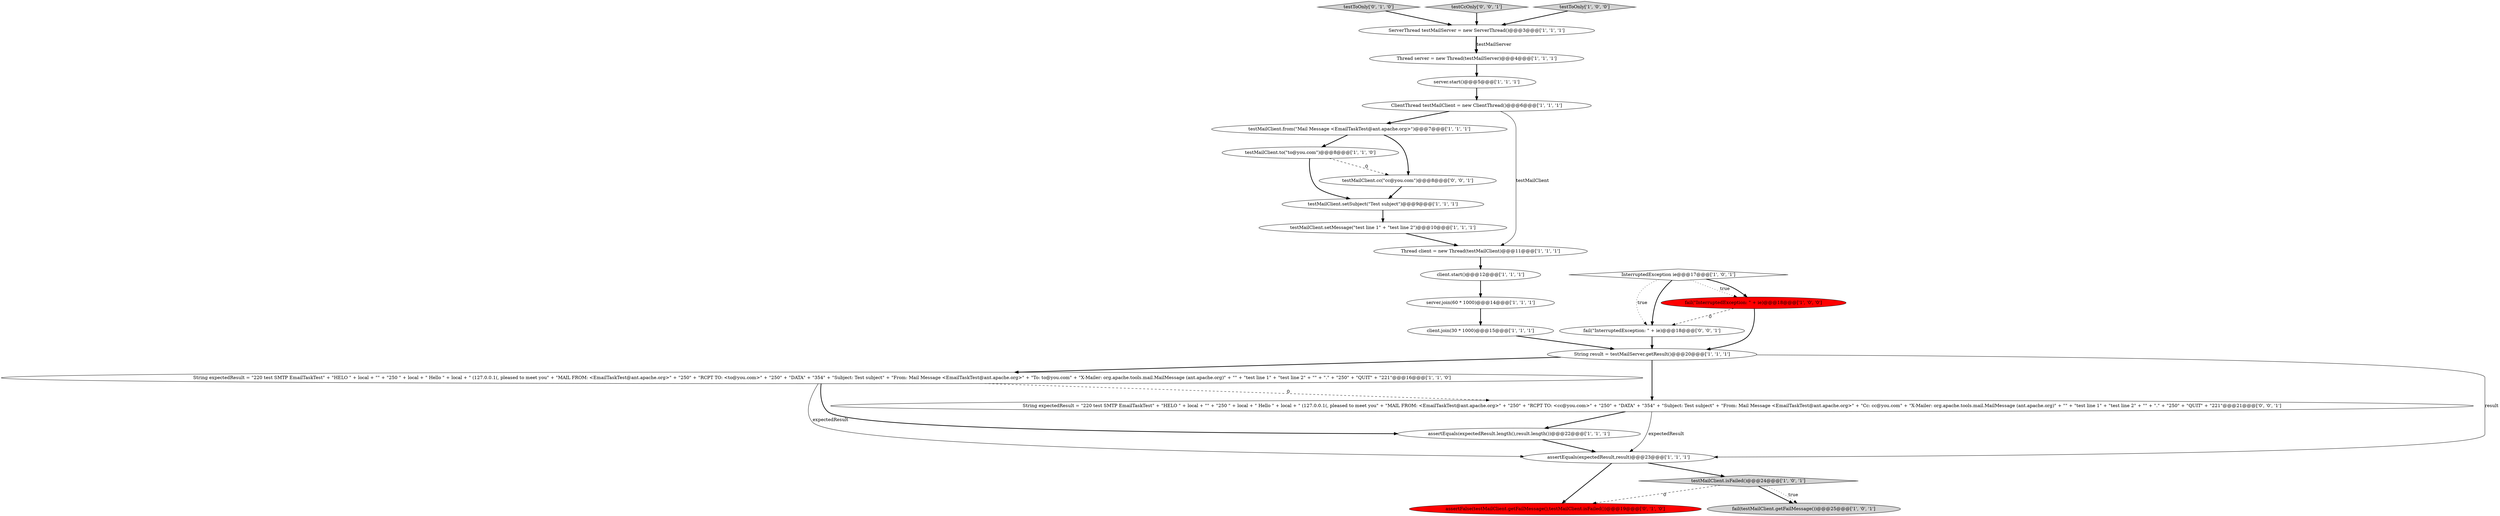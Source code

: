 digraph {
26 [style = filled, label = "testMailClient.cc(\"cc@you.com\")@@@8@@@['0', '0', '1']", fillcolor = white, shape = ellipse image = "AAA0AAABBB3BBB"];
13 [style = filled, label = "testMailClient.to(\"to@you.com\")@@@8@@@['1', '1', '0']", fillcolor = white, shape = ellipse image = "AAA0AAABBB1BBB"];
7 [style = filled, label = "client.start()@@@12@@@['1', '1', '1']", fillcolor = white, shape = ellipse image = "AAA0AAABBB1BBB"];
0 [style = filled, label = "client.join(30 * 1000)@@@15@@@['1', '1', '1']", fillcolor = white, shape = ellipse image = "AAA0AAABBB1BBB"];
21 [style = filled, label = "testToOnly['0', '1', '0']", fillcolor = lightgray, shape = diamond image = "AAA0AAABBB2BBB"];
4 [style = filled, label = "testMailClient.from(\"Mail Message <EmailTaskTest@ant.apache.org>\")@@@7@@@['1', '1', '1']", fillcolor = white, shape = ellipse image = "AAA0AAABBB1BBB"];
12 [style = filled, label = "InterruptedException ie@@@17@@@['1', '0', '1']", fillcolor = white, shape = diamond image = "AAA0AAABBB1BBB"];
10 [style = filled, label = "fail(testMailClient.getFailMessage())@@@25@@@['1', '0', '1']", fillcolor = lightgray, shape = ellipse image = "AAA0AAABBB1BBB"];
3 [style = filled, label = "Thread server = new Thread(testMailServer)@@@4@@@['1', '1', '1']", fillcolor = white, shape = ellipse image = "AAA0AAABBB1BBB"];
1 [style = filled, label = "server.join(60 * 1000)@@@14@@@['1', '1', '1']", fillcolor = white, shape = ellipse image = "AAA0AAABBB1BBB"];
24 [style = filled, label = "String expectedResult = \"220 test SMTP EmailTaskTest\" + \"HELO \" + local + \"\" + \"250 \" + local + \" Hello \" + local + \" (127.0.0.1(, pleased to meet you\" + \"MAIL FROM: <EmailTaskTest@ant.apache.org>\" + \"250\" + \"RCPT TO: <cc@you.com>\" + \"250\" + \"DATA\" + \"354\" + \"Subject: Test subject\" + \"From: Mail Message <EmailTaskTest@ant.apache.org>\" + \"Cc: cc@you.com\" + \"X-Mailer: org.apache.tools.mail.MailMessage (ant.apache.org)\" + \"\" + \"test line 1\" + \"test line 2\" + \"\" + \".\" + \"250\" + \"QUIT\" + \"221\"@@@21@@@['0', '0', '1']", fillcolor = white, shape = ellipse image = "AAA0AAABBB3BBB"];
2 [style = filled, label = "fail(\"InterruptedException: \" + ie)@@@18@@@['1', '0', '0']", fillcolor = red, shape = ellipse image = "AAA1AAABBB1BBB"];
14 [style = filled, label = "String expectedResult = \"220 test SMTP EmailTaskTest\" + \"HELO \" + local + \"\" + \"250 \" + local + \" Hello \" + local + \" (127.0.0.1(, pleased to meet you\" + \"MAIL FROM: <EmailTaskTest@ant.apache.org>\" + \"250\" + \"RCPT TO: <to@you.com>\" + \"250\" + \"DATA\" + \"354\" + \"Subject: Test subject\" + \"From: Mail Message <EmailTaskTest@ant.apache.org>\" + \"To: to@you.com\" + \"X-Mailer: org.apache.tools.mail.MailMessage (ant.apache.org)\" + \"\" + \"test line 1\" + \"test line 2\" + \"\" + \".\" + \"250\" + \"QUIT\" + \"221\"@@@16@@@['1', '1', '0']", fillcolor = white, shape = ellipse image = "AAA0AAABBB1BBB"];
6 [style = filled, label = "testMailClient.setSubject(\"Test subject\")@@@9@@@['1', '1', '1']", fillcolor = white, shape = ellipse image = "AAA0AAABBB1BBB"];
15 [style = filled, label = "testMailClient.setMessage(\"test line 1\" + \"test line 2\")@@@10@@@['1', '1', '1']", fillcolor = white, shape = ellipse image = "AAA0AAABBB1BBB"];
25 [style = filled, label = "testCcOnly['0', '0', '1']", fillcolor = lightgray, shape = diamond image = "AAA0AAABBB3BBB"];
18 [style = filled, label = "ClientThread testMailClient = new ClientThread()@@@6@@@['1', '1', '1']", fillcolor = white, shape = ellipse image = "AAA0AAABBB1BBB"];
16 [style = filled, label = "server.start()@@@5@@@['1', '1', '1']", fillcolor = white, shape = ellipse image = "AAA0AAABBB1BBB"];
20 [style = filled, label = "ServerThread testMailServer = new ServerThread()@@@3@@@['1', '1', '1']", fillcolor = white, shape = ellipse image = "AAA0AAABBB1BBB"];
8 [style = filled, label = "Thread client = new Thread(testMailClient)@@@11@@@['1', '1', '1']", fillcolor = white, shape = ellipse image = "AAA0AAABBB1BBB"];
9 [style = filled, label = "assertEquals(expectedResult,result)@@@23@@@['1', '1', '1']", fillcolor = white, shape = ellipse image = "AAA0AAABBB1BBB"];
5 [style = filled, label = "testToOnly['1', '0', '0']", fillcolor = lightgray, shape = diamond image = "AAA0AAABBB1BBB"];
22 [style = filled, label = "assertFalse(testMailClient.getFailMessage(),testMailClient.isFailed())@@@19@@@['0', '1', '0']", fillcolor = red, shape = ellipse image = "AAA1AAABBB2BBB"];
17 [style = filled, label = "testMailClient.isFailed()@@@24@@@['1', '0', '1']", fillcolor = lightgray, shape = diamond image = "AAA0AAABBB1BBB"];
11 [style = filled, label = "String result = testMailServer.getResult()@@@20@@@['1', '1', '1']", fillcolor = white, shape = ellipse image = "AAA0AAABBB1BBB"];
19 [style = filled, label = "assertEquals(expectedResult.length(),result.length())@@@22@@@['1', '1', '1']", fillcolor = white, shape = ellipse image = "AAA0AAABBB1BBB"];
23 [style = filled, label = "fail(\"InterruptedException: \" + ie)@@@18@@@['0', '0', '1']", fillcolor = white, shape = ellipse image = "AAA0AAABBB3BBB"];
9->22 [style = bold, label=""];
2->23 [style = dashed, label="0"];
17->10 [style = bold, label=""];
14->24 [style = dashed, label="0"];
16->18 [style = bold, label=""];
7->1 [style = bold, label=""];
24->19 [style = bold, label=""];
12->23 [style = dotted, label="true"];
5->20 [style = bold, label=""];
11->14 [style = bold, label=""];
4->13 [style = bold, label=""];
12->2 [style = dotted, label="true"];
4->26 [style = bold, label=""];
0->11 [style = bold, label=""];
14->19 [style = bold, label=""];
9->17 [style = bold, label=""];
20->3 [style = bold, label=""];
1->0 [style = bold, label=""];
3->16 [style = bold, label=""];
26->6 [style = bold, label=""];
11->24 [style = bold, label=""];
13->26 [style = dashed, label="0"];
14->9 [style = solid, label="expectedResult"];
6->15 [style = bold, label=""];
24->9 [style = solid, label="expectedResult"];
8->7 [style = bold, label=""];
20->3 [style = solid, label="testMailServer"];
17->10 [style = dotted, label="true"];
12->2 [style = bold, label=""];
25->20 [style = bold, label=""];
21->20 [style = bold, label=""];
18->4 [style = bold, label=""];
19->9 [style = bold, label=""];
11->9 [style = solid, label="result"];
18->8 [style = solid, label="testMailClient"];
12->23 [style = bold, label=""];
13->6 [style = bold, label=""];
23->11 [style = bold, label=""];
15->8 [style = bold, label=""];
2->11 [style = bold, label=""];
17->22 [style = dashed, label="0"];
}
